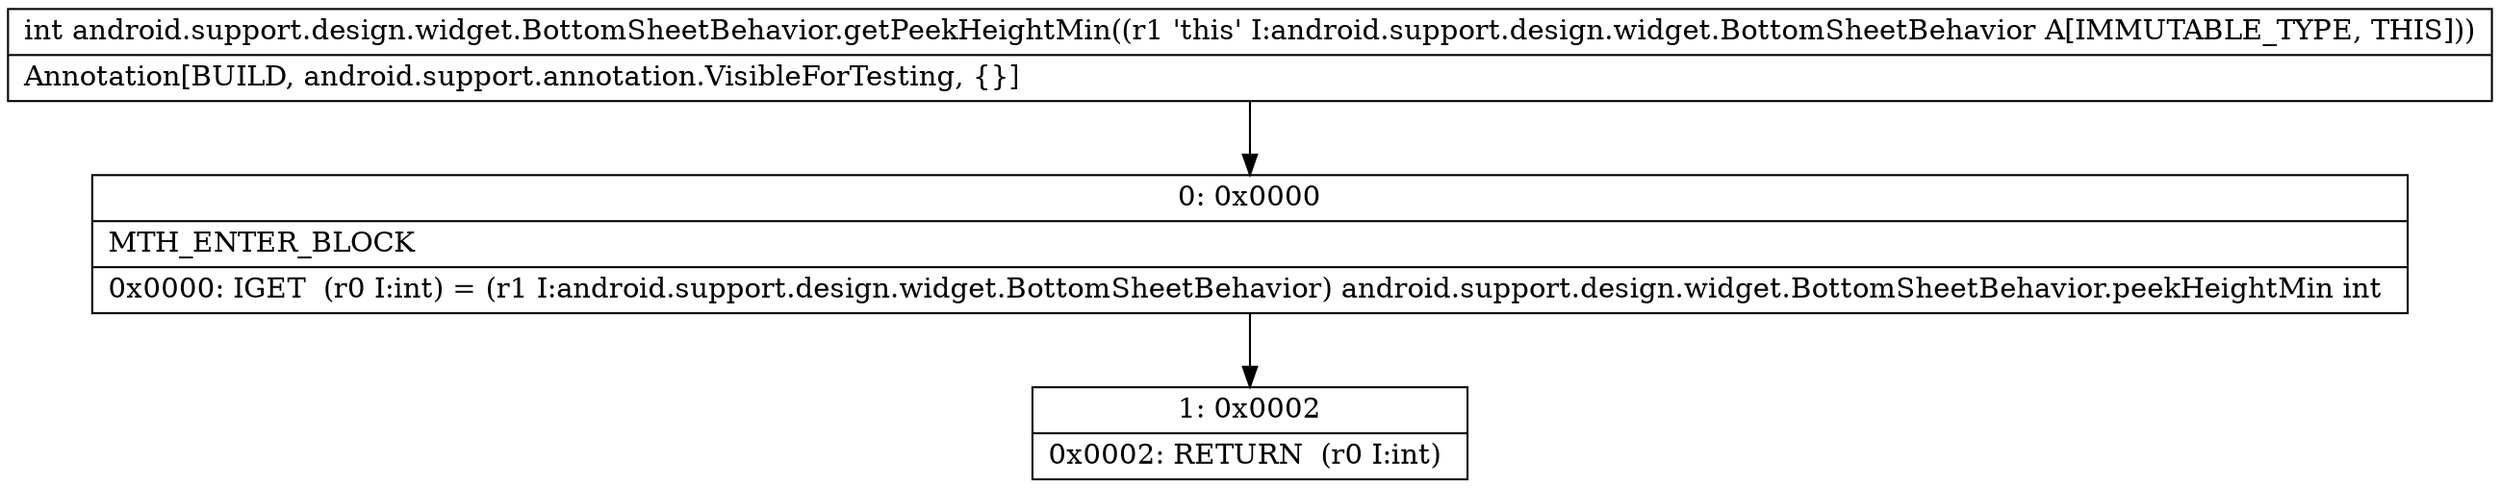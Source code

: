 digraph "CFG forandroid.support.design.widget.BottomSheetBehavior.getPeekHeightMin()I" {
Node_0 [shape=record,label="{0\:\ 0x0000|MTH_ENTER_BLOCK\l|0x0000: IGET  (r0 I:int) = (r1 I:android.support.design.widget.BottomSheetBehavior) android.support.design.widget.BottomSheetBehavior.peekHeightMin int \l}"];
Node_1 [shape=record,label="{1\:\ 0x0002|0x0002: RETURN  (r0 I:int) \l}"];
MethodNode[shape=record,label="{int android.support.design.widget.BottomSheetBehavior.getPeekHeightMin((r1 'this' I:android.support.design.widget.BottomSheetBehavior A[IMMUTABLE_TYPE, THIS]))  | Annotation[BUILD, android.support.annotation.VisibleForTesting, \{\}]\l}"];
MethodNode -> Node_0;
Node_0 -> Node_1;
}

